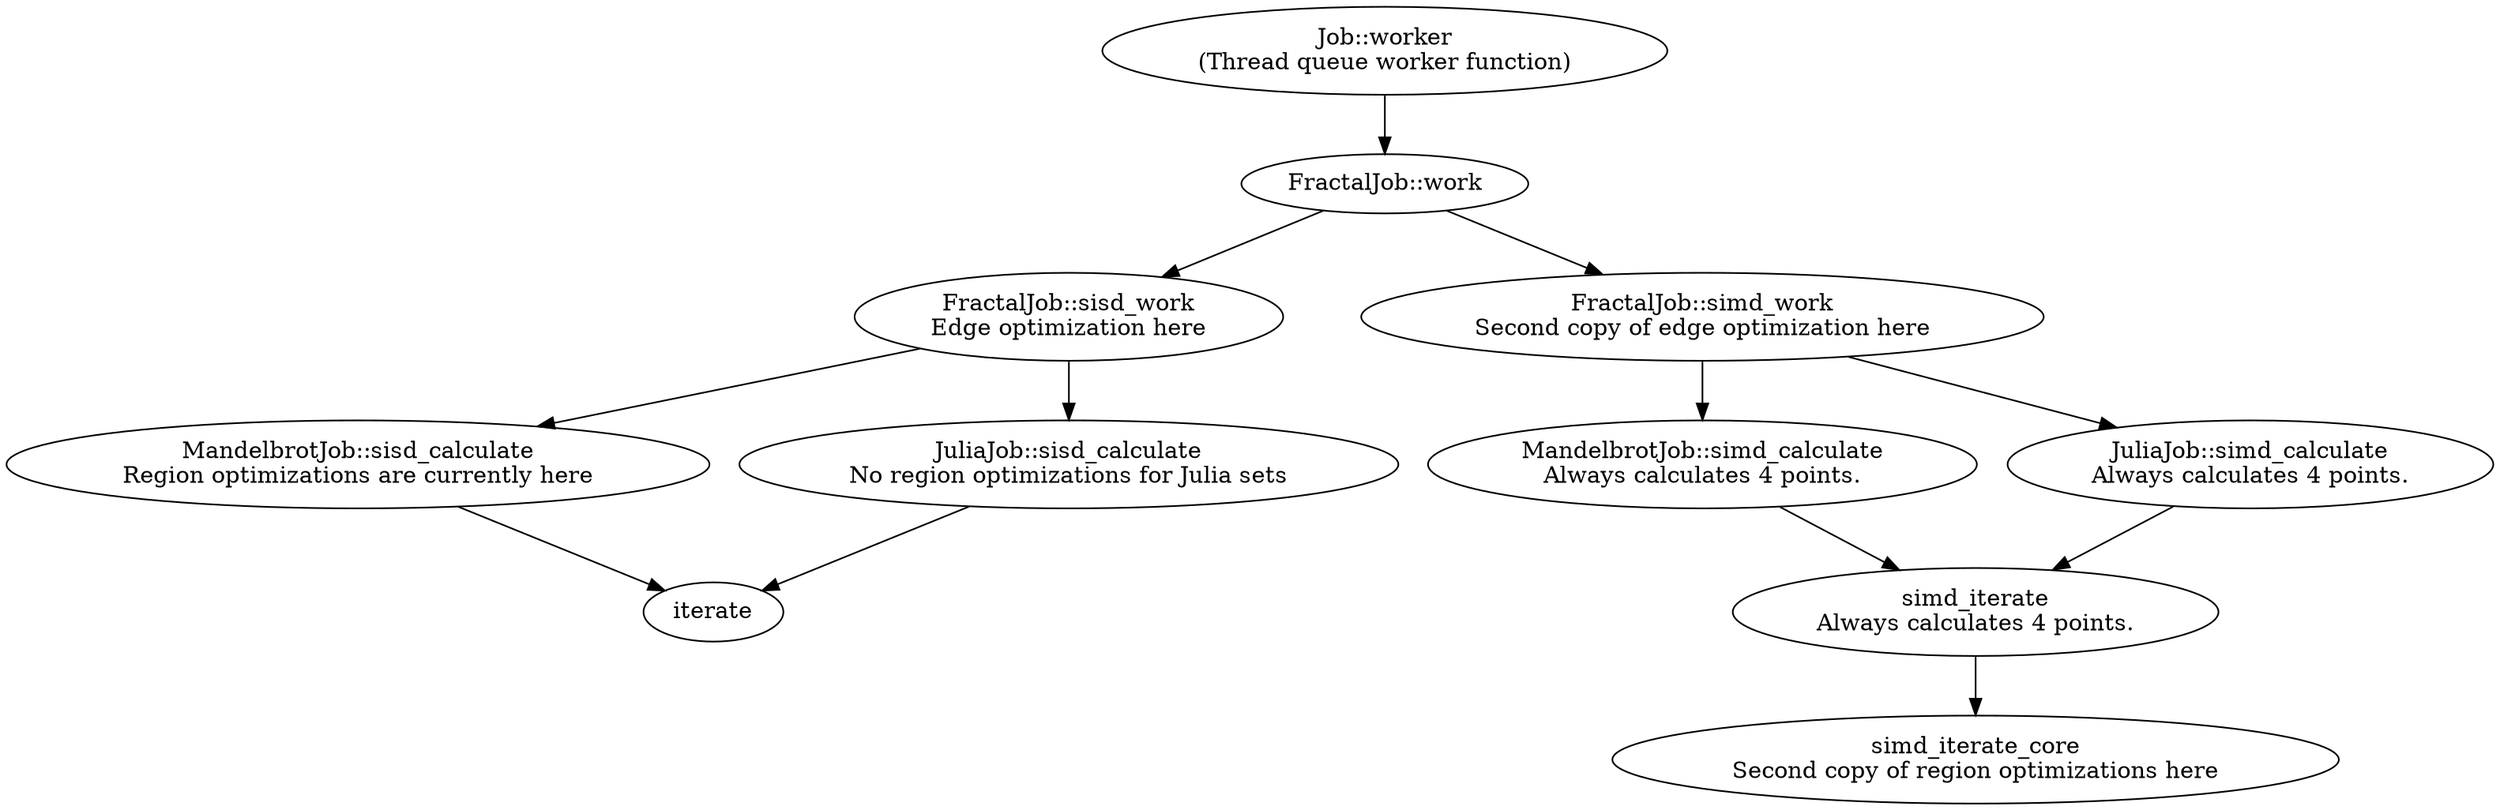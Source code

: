 digraph calltree {

  Job_worker -> FractalJob_work;
  Job_worker[label="Job::worker\n(Thread queue worker function)"];

  FractalJob_work -> FractalJob_sisd_work;
  FractalJob_work -> FractalJob_simd_work;
  FractalJob_work[label="FractalJob::work"];

  FractalJob_sisd_work -> MandelbrotJob_sisd_calculate;
  FractalJob_sisd_work -> JuliaJob_sisd_calculate;
  FractalJob_sisd_work[label="FractalJob::sisd_work\nEdge optimization here"];
  # The design is wrong; edge optimization should be in FractalJob::work.

  FractalJob_simd_work -> MandelbrotJob_simd_calculate;
  FractalJob_simd_work -> JuliaJob_simd_calculate;
  FractalJob_simd_work[label="FractalJob::simd_work\nSecond copy of edge optimization here"];

  MandelbrotJob_sisd_calculate -> iterate;
  MandelbrotJob_sisd_calculate[label="MandelbrotJob::sisd_calculate\nRegion optimizations are currently here"];

  MandelbrotJob_simd_calculate -> simd_iterate;
  MandelbrotJob_simd_calculate[label="MandelbrotJob::simd_calculate\nAlways calculates 4 points."];

  JuliaJob_sisd_calculate -> iterate;
  JuliaJob_sisd_calculate[label="JuliaJob::sisd_calculate\nNo region optimizations for Julia sets"];

  JuliaJob_simd_calculate -> simd_iterate;
  JuliaJob_simd_calculate[label="JuliaJob::simd_calculate\nAlways calculates 4 points."];

  simd_iterate -> simd_iterate_core;
  simd_iterate[label="simd_iterate\nAlways calculates 4 points."];

  simd_iterate_core[label="simd_iterate_core\nSecond copy of region optimizations here"];
  
}
